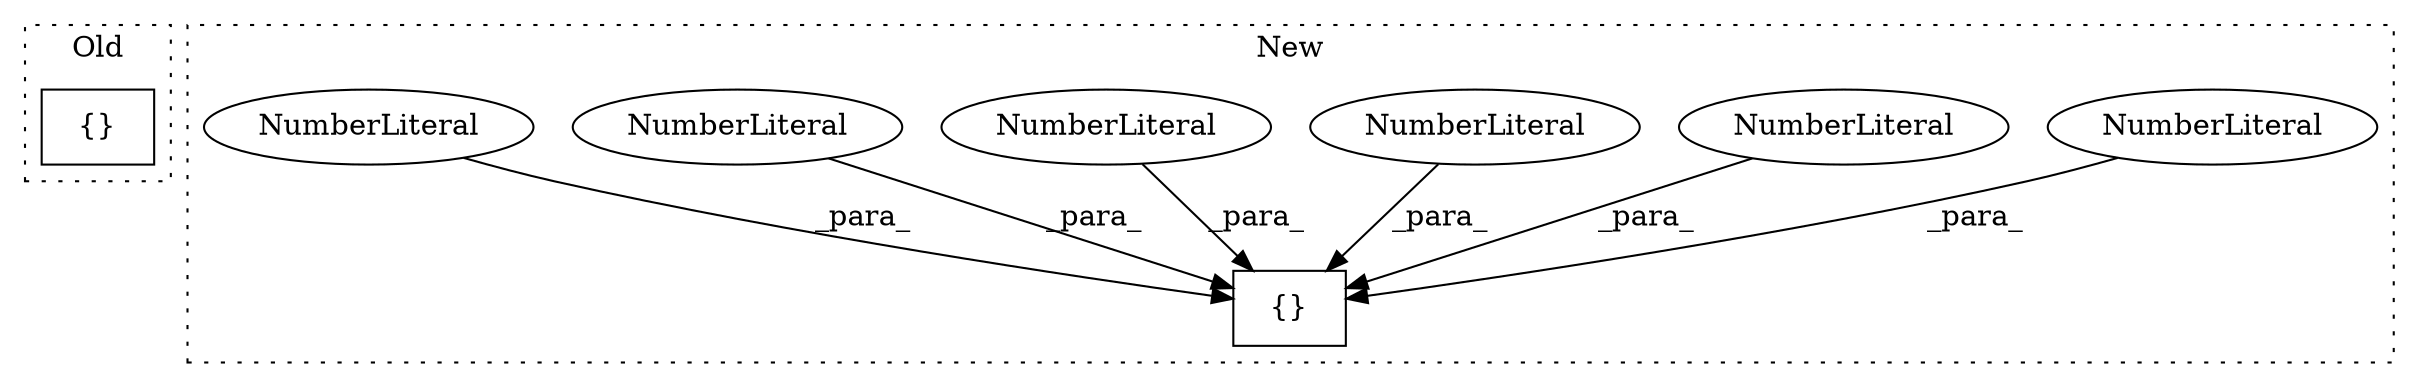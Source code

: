 digraph G {
subgraph cluster0 {
1 [label="{}" a="4" s="3818,3820" l="1,1" shape="box"];
label = "Old";
style="dotted";
}
subgraph cluster1 {
2 [label="{}" a="4" s="3867,3885" l="1,1" shape="box"];
3 [label="NumberLiteral" a="34" s="3882" l="3" shape="ellipse"];
4 [label="NumberLiteral" a="34" s="3874" l="1" shape="ellipse"];
5 [label="NumberLiteral" a="34" s="3872" l="1" shape="ellipse"];
6 [label="NumberLiteral" a="34" s="3876" l="2" shape="ellipse"];
7 [label="NumberLiteral" a="34" s="3868" l="3" shape="ellipse"];
8 [label="NumberLiteral" a="34" s="3879" l="2" shape="ellipse"];
label = "New";
style="dotted";
}
3 -> 2 [label="_para_"];
4 -> 2 [label="_para_"];
5 -> 2 [label="_para_"];
6 -> 2 [label="_para_"];
7 -> 2 [label="_para_"];
8 -> 2 [label="_para_"];
}